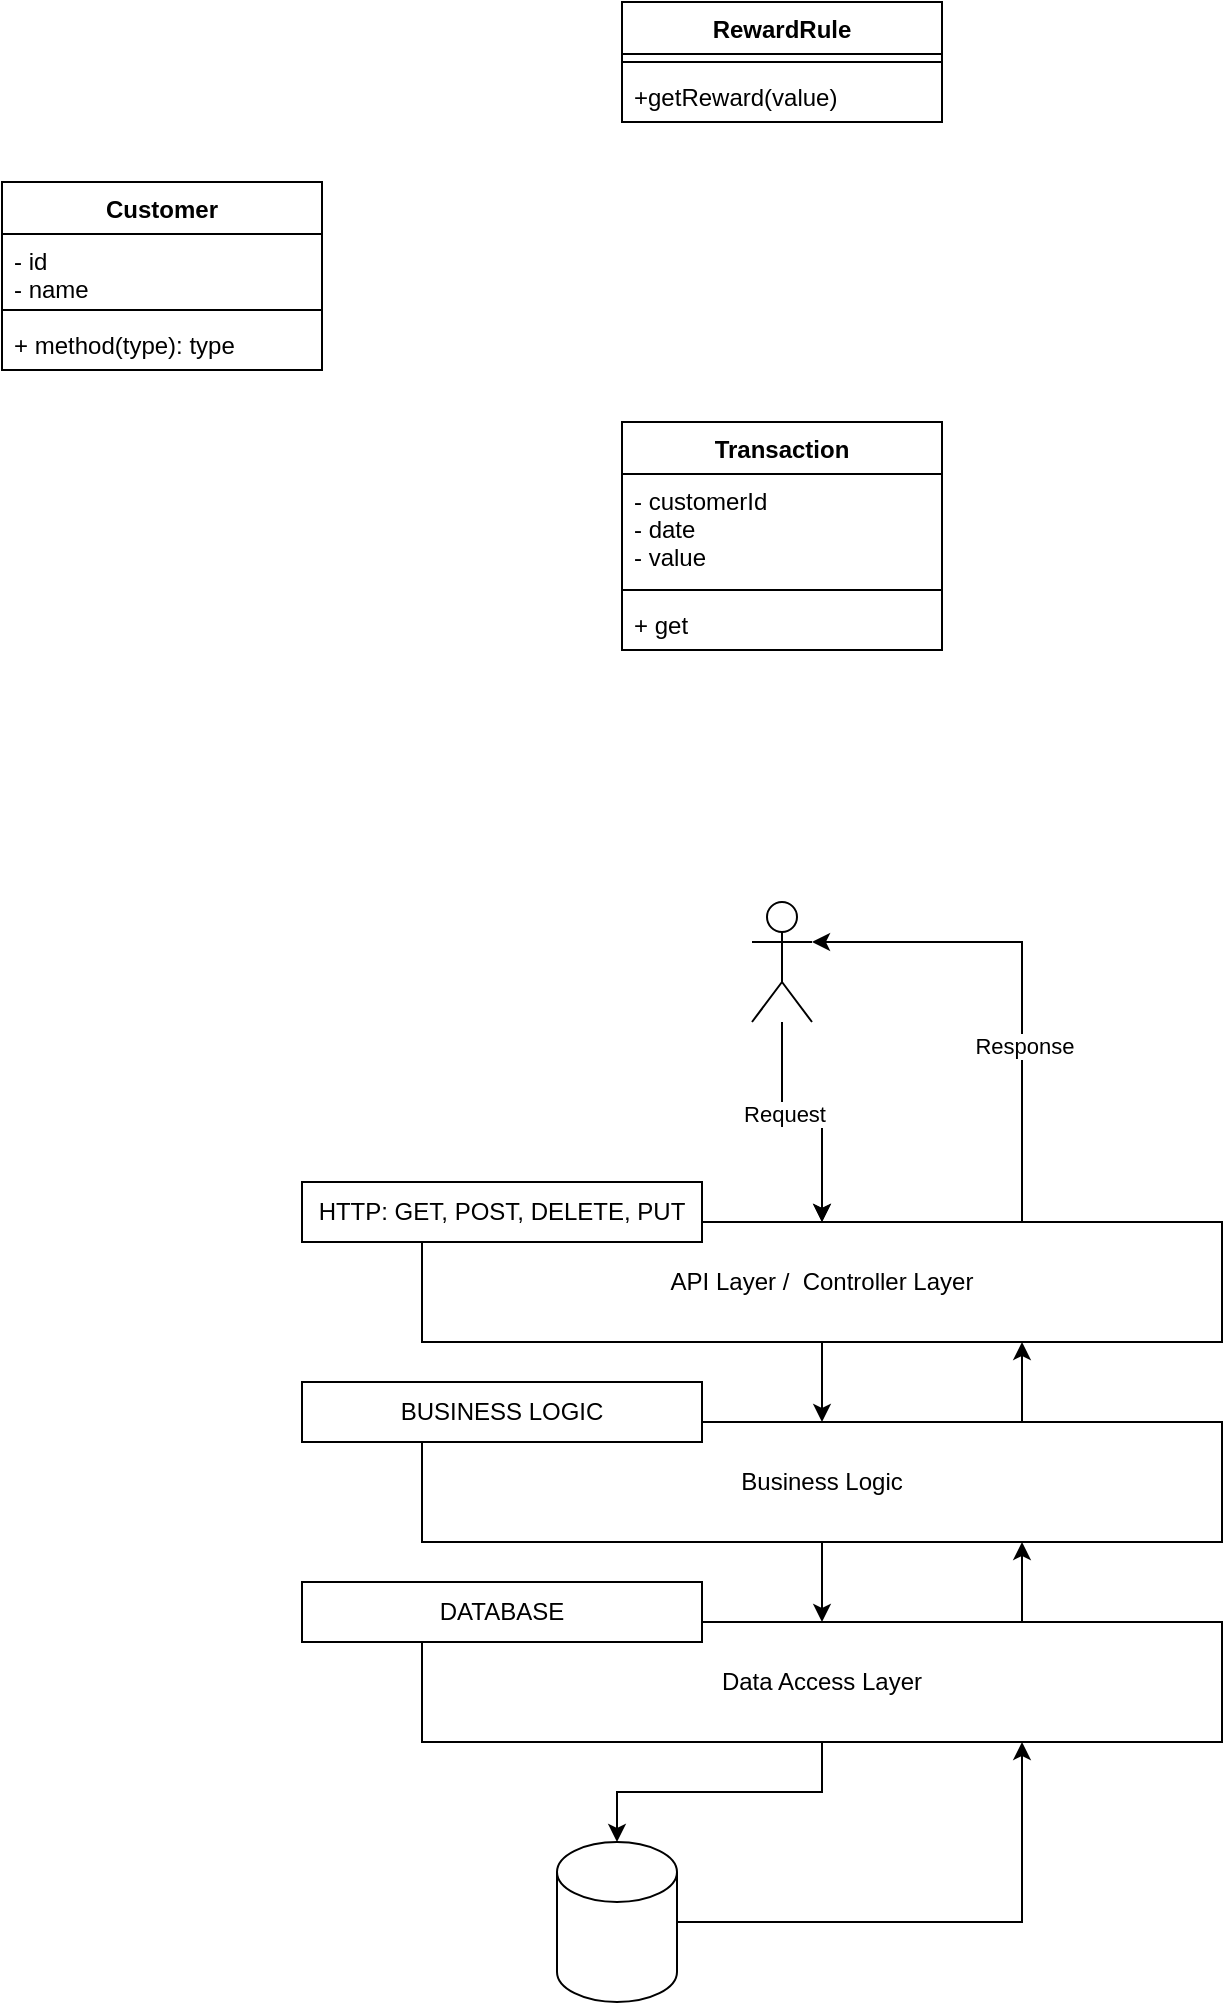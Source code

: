 <mxfile version="20.0.4" type="github" pages="2">
  <diagram id="tp9DeEU1ZD9PmPq1QGzw" name="Page-1">
    <mxGraphModel dx="925" dy="792" grid="1" gridSize="10" guides="1" tooltips="1" connect="1" arrows="1" fold="1" page="1" pageScale="1" pageWidth="850" pageHeight="1100" math="0" shadow="0">
      <root>
        <mxCell id="0" />
        <mxCell id="1" parent="0" />
        <mxCell id="6wbaD0RZgBdh293CsBpF-1" value="Customer" style="swimlane;fontStyle=1;align=center;verticalAlign=top;childLayout=stackLayout;horizontal=1;startSize=26;horizontalStack=0;resizeParent=1;resizeParentMax=0;resizeLast=0;collapsible=1;marginBottom=0;" parent="1" vertex="1">
          <mxGeometry x="80" y="110" width="160" height="94" as="geometry">
            <mxRectangle x="80" y="110" width="100" height="30" as="alternateBounds" />
          </mxGeometry>
        </mxCell>
        <mxCell id="6wbaD0RZgBdh293CsBpF-2" value="- id&#xa;- name" style="text;strokeColor=none;fillColor=none;align=left;verticalAlign=top;spacingLeft=4;spacingRight=4;overflow=hidden;rotatable=0;points=[[0,0.5],[1,0.5]];portConstraint=eastwest;" parent="6wbaD0RZgBdh293CsBpF-1" vertex="1">
          <mxGeometry y="26" width="160" height="34" as="geometry" />
        </mxCell>
        <mxCell id="6wbaD0RZgBdh293CsBpF-3" value="" style="line;strokeWidth=1;fillColor=none;align=left;verticalAlign=middle;spacingTop=-1;spacingLeft=3;spacingRight=3;rotatable=0;labelPosition=right;points=[];portConstraint=eastwest;" parent="6wbaD0RZgBdh293CsBpF-1" vertex="1">
          <mxGeometry y="60" width="160" height="8" as="geometry" />
        </mxCell>
        <mxCell id="6wbaD0RZgBdh293CsBpF-4" value="+ method(type): type" style="text;strokeColor=none;fillColor=none;align=left;verticalAlign=top;spacingLeft=4;spacingRight=4;overflow=hidden;rotatable=0;points=[[0,0.5],[1,0.5]];portConstraint=eastwest;" parent="6wbaD0RZgBdh293CsBpF-1" vertex="1">
          <mxGeometry y="68" width="160" height="26" as="geometry" />
        </mxCell>
        <mxCell id="6wbaD0RZgBdh293CsBpF-5" value="Transaction" style="swimlane;fontStyle=1;align=center;verticalAlign=top;childLayout=stackLayout;horizontal=1;startSize=26;horizontalStack=0;resizeParent=1;resizeParentMax=0;resizeLast=0;collapsible=1;marginBottom=0;" parent="1" vertex="1">
          <mxGeometry x="390" y="230" width="160" height="114" as="geometry" />
        </mxCell>
        <mxCell id="6wbaD0RZgBdh293CsBpF-6" value="- customerId&#xa;- date&#xa;- value" style="text;strokeColor=none;fillColor=none;align=left;verticalAlign=top;spacingLeft=4;spacingRight=4;overflow=hidden;rotatable=0;points=[[0,0.5],[1,0.5]];portConstraint=eastwest;" parent="6wbaD0RZgBdh293CsBpF-5" vertex="1">
          <mxGeometry y="26" width="160" height="54" as="geometry" />
        </mxCell>
        <mxCell id="6wbaD0RZgBdh293CsBpF-7" value="" style="line;strokeWidth=1;fillColor=none;align=left;verticalAlign=middle;spacingTop=-1;spacingLeft=3;spacingRight=3;rotatable=0;labelPosition=right;points=[];portConstraint=eastwest;" parent="6wbaD0RZgBdh293CsBpF-5" vertex="1">
          <mxGeometry y="80" width="160" height="8" as="geometry" />
        </mxCell>
        <mxCell id="6wbaD0RZgBdh293CsBpF-8" value="+ get" style="text;strokeColor=none;fillColor=none;align=left;verticalAlign=top;spacingLeft=4;spacingRight=4;overflow=hidden;rotatable=0;points=[[0,0.5],[1,0.5]];portConstraint=eastwest;" parent="6wbaD0RZgBdh293CsBpF-5" vertex="1">
          <mxGeometry y="88" width="160" height="26" as="geometry" />
        </mxCell>
        <mxCell id="6wbaD0RZgBdh293CsBpF-9" value="RewardRule" style="swimlane;fontStyle=1;align=center;verticalAlign=top;childLayout=stackLayout;horizontal=1;startSize=26;horizontalStack=0;resizeParent=1;resizeParentMax=0;resizeLast=0;collapsible=1;marginBottom=0;" parent="1" vertex="1">
          <mxGeometry x="390" y="20" width="160" height="60" as="geometry" />
        </mxCell>
        <mxCell id="6wbaD0RZgBdh293CsBpF-11" value="" style="line;strokeWidth=1;fillColor=none;align=left;verticalAlign=middle;spacingTop=-1;spacingLeft=3;spacingRight=3;rotatable=0;labelPosition=right;points=[];portConstraint=eastwest;" parent="6wbaD0RZgBdh293CsBpF-9" vertex="1">
          <mxGeometry y="26" width="160" height="8" as="geometry" />
        </mxCell>
        <mxCell id="6wbaD0RZgBdh293CsBpF-12" value="+getReward(value)" style="text;strokeColor=none;fillColor=none;align=left;verticalAlign=top;spacingLeft=4;spacingRight=4;overflow=hidden;rotatable=0;points=[[0,0.5],[1,0.5]];portConstraint=eastwest;" parent="6wbaD0RZgBdh293CsBpF-9" vertex="1">
          <mxGeometry y="34" width="160" height="26" as="geometry" />
        </mxCell>
        <mxCell id="6wbaD0RZgBdh293CsBpF-33" style="edgeStyle=orthogonalEdgeStyle;rounded=0;orthogonalLoop=1;jettySize=auto;html=1;exitX=1;exitY=0.5;exitDx=0;exitDy=0;exitPerimeter=0;entryX=0.75;entryY=1;entryDx=0;entryDy=0;" parent="1" source="6wbaD0RZgBdh293CsBpF-20" target="6wbaD0RZgBdh293CsBpF-21" edge="1">
          <mxGeometry relative="1" as="geometry" />
        </mxCell>
        <mxCell id="6wbaD0RZgBdh293CsBpF-20" value="" style="shape=cylinder3;whiteSpace=wrap;html=1;boundedLbl=1;backgroundOutline=1;size=15;" parent="1" vertex="1">
          <mxGeometry x="357.5" y="940" width="60" height="80" as="geometry" />
        </mxCell>
        <mxCell id="6wbaD0RZgBdh293CsBpF-32" style="edgeStyle=orthogonalEdgeStyle;rounded=0;orthogonalLoop=1;jettySize=auto;html=1;exitX=0.5;exitY=1;exitDx=0;exitDy=0;entryX=0.5;entryY=0;entryDx=0;entryDy=0;entryPerimeter=0;" parent="1" source="6wbaD0RZgBdh293CsBpF-21" target="6wbaD0RZgBdh293CsBpF-20" edge="1">
          <mxGeometry relative="1" as="geometry" />
        </mxCell>
        <mxCell id="6wbaD0RZgBdh293CsBpF-34" style="edgeStyle=orthogonalEdgeStyle;rounded=0;orthogonalLoop=1;jettySize=auto;html=1;exitX=0.75;exitY=0;exitDx=0;exitDy=0;entryX=0.75;entryY=1;entryDx=0;entryDy=0;" parent="1" source="6wbaD0RZgBdh293CsBpF-21" target="6wbaD0RZgBdh293CsBpF-23" edge="1">
          <mxGeometry relative="1" as="geometry" />
        </mxCell>
        <mxCell id="6wbaD0RZgBdh293CsBpF-21" value="Data Access Layer" style="rounded=0;whiteSpace=wrap;html=1;" parent="1" vertex="1">
          <mxGeometry x="290" y="830" width="400" height="60" as="geometry" />
        </mxCell>
        <mxCell id="6wbaD0RZgBdh293CsBpF-25" style="edgeStyle=orthogonalEdgeStyle;rounded=0;orthogonalLoop=1;jettySize=auto;html=1;exitX=0.5;exitY=1;exitDx=0;exitDy=0;entryX=0.5;entryY=0;entryDx=0;entryDy=0;" parent="1" source="6wbaD0RZgBdh293CsBpF-23" target="6wbaD0RZgBdh293CsBpF-21" edge="1">
          <mxGeometry relative="1" as="geometry" />
        </mxCell>
        <mxCell id="6wbaD0RZgBdh293CsBpF-35" style="edgeStyle=orthogonalEdgeStyle;rounded=0;orthogonalLoop=1;jettySize=auto;html=1;exitX=0.75;exitY=0;exitDx=0;exitDy=0;entryX=0.75;entryY=1;entryDx=0;entryDy=0;" parent="1" source="6wbaD0RZgBdh293CsBpF-23" target="6wbaD0RZgBdh293CsBpF-27" edge="1">
          <mxGeometry relative="1" as="geometry" />
        </mxCell>
        <mxCell id="6wbaD0RZgBdh293CsBpF-23" value="Business Logic" style="whiteSpace=wrap;html=1;rounded=0;" parent="1" vertex="1">
          <mxGeometry x="290" y="730" width="400" height="60" as="geometry" />
        </mxCell>
        <mxCell id="6wbaD0RZgBdh293CsBpF-31" style="edgeStyle=orthogonalEdgeStyle;rounded=0;orthogonalLoop=1;jettySize=auto;html=1;exitX=0.5;exitY=1;exitDx=0;exitDy=0;entryX=0.5;entryY=0;entryDx=0;entryDy=0;" parent="1" source="6wbaD0RZgBdh293CsBpF-27" target="6wbaD0RZgBdh293CsBpF-23" edge="1">
          <mxGeometry relative="1" as="geometry" />
        </mxCell>
        <mxCell id="6wbaD0RZgBdh293CsBpF-36" style="edgeStyle=orthogonalEdgeStyle;rounded=0;orthogonalLoop=1;jettySize=auto;html=1;exitX=0.75;exitY=0;exitDx=0;exitDy=0;entryX=1;entryY=0.333;entryDx=0;entryDy=0;entryPerimeter=0;" parent="1" source="6wbaD0RZgBdh293CsBpF-27" target="6wbaD0RZgBdh293CsBpF-28" edge="1">
          <mxGeometry relative="1" as="geometry" />
        </mxCell>
        <mxCell id="6wbaD0RZgBdh293CsBpF-37" value="Response" style="edgeLabel;html=1;align=center;verticalAlign=middle;resizable=0;points=[];" parent="6wbaD0RZgBdh293CsBpF-36" vertex="1" connectable="0">
          <mxGeometry x="-0.276" y="-1" relative="1" as="geometry">
            <mxPoint as="offset" />
          </mxGeometry>
        </mxCell>
        <mxCell id="6wbaD0RZgBdh293CsBpF-27" value="API Layer /&amp;nbsp; Controller Layer" style="whiteSpace=wrap;html=1;" parent="1" vertex="1">
          <mxGeometry x="290" y="630" width="400" height="60" as="geometry" />
        </mxCell>
        <mxCell id="6wbaD0RZgBdh293CsBpF-29" value="" style="edgeStyle=orthogonalEdgeStyle;rounded=0;orthogonalLoop=1;jettySize=auto;html=1;" parent="1" source="6wbaD0RZgBdh293CsBpF-28" target="6wbaD0RZgBdh293CsBpF-27" edge="1">
          <mxGeometry relative="1" as="geometry" />
        </mxCell>
        <mxCell id="6wbaD0RZgBdh293CsBpF-30" value="" style="edgeStyle=orthogonalEdgeStyle;rounded=0;orthogonalLoop=1;jettySize=auto;html=1;" parent="1" source="6wbaD0RZgBdh293CsBpF-28" target="6wbaD0RZgBdh293CsBpF-27" edge="1">
          <mxGeometry relative="1" as="geometry" />
        </mxCell>
        <mxCell id="6wbaD0RZgBdh293CsBpF-38" value="Request" style="edgeLabel;html=1;align=center;verticalAlign=middle;resizable=0;points=[];" parent="6wbaD0RZgBdh293CsBpF-30" vertex="1" connectable="0">
          <mxGeometry x="-0.244" y="1" relative="1" as="geometry">
            <mxPoint as="offset" />
          </mxGeometry>
        </mxCell>
        <mxCell id="6wbaD0RZgBdh293CsBpF-28" value="" style="shape=umlActor;verticalLabelPosition=bottom;verticalAlign=top;html=1;outlineConnect=0;" parent="1" vertex="1">
          <mxGeometry x="455" y="470" width="30" height="60" as="geometry" />
        </mxCell>
        <mxCell id="6wbaD0RZgBdh293CsBpF-39" value="HTTP: GET, POST, DELETE, PUT" style="rounded=0;whiteSpace=wrap;html=1;" parent="1" vertex="1">
          <mxGeometry x="230" y="610" width="200" height="30" as="geometry" />
        </mxCell>
        <mxCell id="6wbaD0RZgBdh293CsBpF-40" value="BUSINESS LOGIC" style="rounded=0;whiteSpace=wrap;html=1;" parent="1" vertex="1">
          <mxGeometry x="230" y="710" width="200" height="30" as="geometry" />
        </mxCell>
        <mxCell id="6wbaD0RZgBdh293CsBpF-41" value="DATABASE" style="rounded=0;whiteSpace=wrap;html=1;" parent="1" vertex="1">
          <mxGeometry x="230" y="810" width="200" height="30" as="geometry" />
        </mxCell>
      </root>
    </mxGraphModel>
  </diagram>
  <diagram id="Xow1sw5_soJCD8FrYj8H" name="Page-2">
    <mxGraphModel dx="925" dy="792" grid="1" gridSize="10" guides="1" tooltips="1" connect="1" arrows="1" fold="1" page="1" pageScale="1" pageWidth="850" pageHeight="1100" math="0" shadow="0">
      <root>
        <mxCell id="0" />
        <mxCell id="1" parent="0" />
        <mxCell id="aCRkCPHwmzzCmMS6aLmx-1" value="Customer" style="swimlane;fontStyle=1;align=center;verticalAlign=top;childLayout=stackLayout;horizontal=1;startSize=26;horizontalStack=0;resizeParent=1;resizeParentMax=0;resizeLast=0;collapsible=1;marginBottom=0;" parent="1" vertex="1">
          <mxGeometry x="60" y="655" width="160" height="94" as="geometry">
            <mxRectangle x="80" y="110" width="100" height="30" as="alternateBounds" />
          </mxGeometry>
        </mxCell>
        <mxCell id="aCRkCPHwmzzCmMS6aLmx-2" value="- id&#xa;- name" style="text;strokeColor=none;fillColor=none;align=left;verticalAlign=top;spacingLeft=4;spacingRight=4;overflow=hidden;rotatable=0;points=[[0,0.5],[1,0.5]];portConstraint=eastwest;" parent="aCRkCPHwmzzCmMS6aLmx-1" vertex="1">
          <mxGeometry y="26" width="160" height="34" as="geometry" />
        </mxCell>
        <mxCell id="aCRkCPHwmzzCmMS6aLmx-3" value="" style="line;strokeWidth=1;fillColor=none;align=left;verticalAlign=middle;spacingTop=-1;spacingLeft=3;spacingRight=3;rotatable=0;labelPosition=right;points=[];portConstraint=eastwest;" parent="aCRkCPHwmzzCmMS6aLmx-1" vertex="1">
          <mxGeometry y="60" width="160" height="8" as="geometry" />
        </mxCell>
        <mxCell id="aCRkCPHwmzzCmMS6aLmx-4" value="+ method(type): type" style="text;strokeColor=none;fillColor=none;align=left;verticalAlign=top;spacingLeft=4;spacingRight=4;overflow=hidden;rotatable=0;points=[[0,0.5],[1,0.5]];portConstraint=eastwest;" parent="aCRkCPHwmzzCmMS6aLmx-1" vertex="1">
          <mxGeometry y="68" width="160" height="26" as="geometry" />
        </mxCell>
        <mxCell id="aCRkCPHwmzzCmMS6aLmx-5" value="Transaction" style="swimlane;fontStyle=1;align=center;verticalAlign=top;childLayout=stackLayout;horizontal=1;startSize=26;horizontalStack=0;resizeParent=1;resizeParentMax=0;resizeLast=0;collapsible=1;marginBottom=0;" parent="1" vertex="1">
          <mxGeometry x="550" y="640" width="160" height="124" as="geometry" />
        </mxCell>
        <mxCell id="aCRkCPHwmzzCmMS6aLmx-6" value="- customerId&#xa;- date&#xa;- value&#xa;- rewardValue" style="text;strokeColor=none;fillColor=none;align=left;verticalAlign=top;spacingLeft=4;spacingRight=4;overflow=hidden;rotatable=0;points=[[0,0.5],[1,0.5]];portConstraint=eastwest;" parent="aCRkCPHwmzzCmMS6aLmx-5" vertex="1">
          <mxGeometry y="26" width="160" height="64" as="geometry" />
        </mxCell>
        <mxCell id="aCRkCPHwmzzCmMS6aLmx-7" value="" style="line;strokeWidth=1;fillColor=none;align=left;verticalAlign=middle;spacingTop=-1;spacingLeft=3;spacingRight=3;rotatable=0;labelPosition=right;points=[];portConstraint=eastwest;" parent="aCRkCPHwmzzCmMS6aLmx-5" vertex="1">
          <mxGeometry y="90" width="160" height="8" as="geometry" />
        </mxCell>
        <mxCell id="aCRkCPHwmzzCmMS6aLmx-8" value="+ get" style="text;strokeColor=none;fillColor=none;align=left;verticalAlign=top;spacingLeft=4;spacingRight=4;overflow=hidden;rotatable=0;points=[[0,0.5],[1,0.5]];portConstraint=eastwest;" parent="aCRkCPHwmzzCmMS6aLmx-5" vertex="1">
          <mxGeometry y="98" width="160" height="26" as="geometry" />
        </mxCell>
        <mxCell id="aCRkCPHwmzzCmMS6aLmx-9" value="GoldRule" style="swimlane;fontStyle=1;align=center;verticalAlign=top;childLayout=stackLayout;horizontal=1;startSize=26;horizontalStack=0;resizeParent=1;resizeParentMax=0;resizeLast=0;collapsible=1;marginBottom=0;" parent="1" vertex="1">
          <mxGeometry x="460" y="930" width="160" height="60" as="geometry" />
        </mxCell>
        <mxCell id="xy5GfyxpIC1rkd-2xY0X-28" value="" style="endArrow=block;dashed=1;endFill=0;endSize=12;html=1;rounded=0;elbow=vertical;entryX=1.011;entryY=0.414;entryDx=0;entryDy=0;entryPerimeter=0;" parent="aCRkCPHwmzzCmMS6aLmx-9" target="xy5GfyxpIC1rkd-2xY0X-23" edge="1">
          <mxGeometry width="160" relative="1" as="geometry">
            <mxPoint x="70" as="sourcePoint" />
            <mxPoint x="230" as="targetPoint" />
          </mxGeometry>
        </mxCell>
        <mxCell id="aCRkCPHwmzzCmMS6aLmx-10" value="" style="line;strokeWidth=1;fillColor=none;align=left;verticalAlign=middle;spacingTop=-1;spacingLeft=3;spacingRight=3;rotatable=0;labelPosition=right;points=[];portConstraint=eastwest;" parent="aCRkCPHwmzzCmMS6aLmx-9" vertex="1">
          <mxGeometry y="26" width="160" height="8" as="geometry" />
        </mxCell>
        <mxCell id="aCRkCPHwmzzCmMS6aLmx-11" value="+ getReward()" style="text;strokeColor=none;fillColor=none;align=left;verticalAlign=top;spacingLeft=4;spacingRight=4;overflow=hidden;rotatable=0;points=[[0,0.5],[1,0.5]];portConstraint=eastwest;" parent="aCRkCPHwmzzCmMS6aLmx-9" vertex="1">
          <mxGeometry y="34" width="160" height="26" as="geometry" />
        </mxCell>
        <mxCell id="aCRkCPHwmzzCmMS6aLmx-12" value="Client" style="shape=umlActor;verticalLabelPosition=bottom;verticalAlign=top;html=1;outlineConnect=0;" parent="1" vertex="1">
          <mxGeometry x="70" y="60" width="30" height="60" as="geometry" />
        </mxCell>
        <mxCell id="xy5GfyxpIC1rkd-2xY0X-2" style="rounded=0;orthogonalLoop=1;jettySize=auto;html=1;exitX=0.5;exitY=1;exitDx=0;exitDy=0;entryX=0.5;entryY=1;entryDx=0;entryDy=0;endArrow=none;endFill=0;startArrow=none;" parent="1" source="xy5GfyxpIC1rkd-2xY0X-9" target="Ou3ij2PfQl0zXNgeOX0S-1" edge="1">
          <mxGeometry relative="1" as="geometry">
            <mxPoint x="335" y="500" as="sourcePoint" />
          </mxGeometry>
        </mxCell>
        <mxCell id="Ou3ij2PfQl0zXNgeOX0S-1" value="Customer" style="html=1;" parent="1" vertex="1">
          <mxGeometry x="280" y="70" width="110" height="50" as="geometry" />
        </mxCell>
        <mxCell id="Ou3ij2PfQl0zXNgeOX0S-2" value="" style="html=1;points=[];perimeter=orthogonalPerimeter;" parent="1" vertex="1">
          <mxGeometry x="330" y="160" width="10" height="80" as="geometry" />
        </mxCell>
        <mxCell id="Ou3ij2PfQl0zXNgeOX0S-3" value="GET customer/1" style="html=1;verticalAlign=bottom;endArrow=block;entryX=0;entryY=0;rounded=0;exitX=0.9;exitY=0.07;exitDx=0;exitDy=0;exitPerimeter=0;" parent="1" source="xy5GfyxpIC1rkd-2xY0X-1" target="Ou3ij2PfQl0zXNgeOX0S-2" edge="1">
          <mxGeometry relative="1" as="geometry">
            <mxPoint x="120" y="160" as="sourcePoint" />
          </mxGeometry>
        </mxCell>
        <mxCell id="Ou3ij2PfQl0zXNgeOX0S-4" value="return" style="html=1;verticalAlign=bottom;endArrow=open;dashed=1;endSize=8;exitX=0;exitY=0.95;rounded=0;entryX=1.3;entryY=0.352;entryDx=0;entryDy=0;entryPerimeter=0;" parent="1" source="Ou3ij2PfQl0zXNgeOX0S-2" target="xy5GfyxpIC1rkd-2xY0X-1" edge="1">
          <mxGeometry relative="1" as="geometry">
            <mxPoint x="150" y="236" as="targetPoint" />
          </mxGeometry>
        </mxCell>
        <mxCell id="xy5GfyxpIC1rkd-2xY0X-1" value="" style="html=1;points=[];perimeter=orthogonalPerimeter;" parent="1" vertex="1">
          <mxGeometry x="80" y="140" width="10" height="270" as="geometry" />
        </mxCell>
        <mxCell id="xy5GfyxpIC1rkd-2xY0X-8" style="edgeStyle=none;rounded=0;orthogonalLoop=1;jettySize=auto;html=1;exitX=0.5;exitY=1;exitDx=0;exitDy=0;endArrow=none;endFill=0;" parent="1" source="xy5GfyxpIC1rkd-2xY0X-7" edge="1">
          <mxGeometry relative="1" as="geometry">
            <mxPoint x="480" y="480" as="targetPoint" />
          </mxGeometry>
        </mxCell>
        <mxCell id="xy5GfyxpIC1rkd-2xY0X-7" value="Transaction" style="html=1;" parent="1" vertex="1">
          <mxGeometry x="425" y="70" width="110" height="50" as="geometry" />
        </mxCell>
        <mxCell id="xy5GfyxpIC1rkd-2xY0X-10" value="POST customer/1/transaction" style="html=1;verticalAlign=bottom;endArrow=block;entryX=0;entryY=0;rounded=0;exitX=0.9;exitY=0.452;exitDx=0;exitDy=0;exitPerimeter=0;" parent="1" source="xy5GfyxpIC1rkd-2xY0X-1" target="xy5GfyxpIC1rkd-2xY0X-9" edge="1">
          <mxGeometry relative="1" as="geometry">
            <mxPoint x="295" y="260" as="sourcePoint" />
          </mxGeometry>
        </mxCell>
        <mxCell id="xy5GfyxpIC1rkd-2xY0X-11" value="return" style="html=1;verticalAlign=bottom;endArrow=open;dashed=1;endSize=8;exitX=0;exitY=0.95;rounded=0;entryX=1.2;entryY=0.73;entryDx=0;entryDy=0;entryPerimeter=0;" parent="1" source="xy5GfyxpIC1rkd-2xY0X-9" target="xy5GfyxpIC1rkd-2xY0X-1" edge="1">
          <mxGeometry relative="1" as="geometry">
            <mxPoint x="295" y="336" as="targetPoint" />
          </mxGeometry>
        </mxCell>
        <mxCell id="xy5GfyxpIC1rkd-2xY0X-9" value="" style="html=1;points=[];perimeter=orthogonalPerimeter;" parent="1" vertex="1">
          <mxGeometry x="330" y="260" width="10" height="80" as="geometry" />
        </mxCell>
        <mxCell id="xy5GfyxpIC1rkd-2xY0X-12" value="" style="rounded=0;orthogonalLoop=1;jettySize=auto;html=1;entryX=0.5;entryY=1;entryDx=0;entryDy=0;endArrow=none;endFill=0;" parent="1" target="xy5GfyxpIC1rkd-2xY0X-9" edge="1">
          <mxGeometry relative="1" as="geometry">
            <mxPoint x="335" y="120" as="targetPoint" />
            <mxPoint x="335" y="480" as="sourcePoint" />
          </mxGeometry>
        </mxCell>
        <mxCell id="xy5GfyxpIC1rkd-2xY0X-13" value="" style="html=1;points=[];perimeter=orthogonalPerimeter;" parent="1" vertex="1">
          <mxGeometry x="475" y="280" width="10" height="50" as="geometry" />
        </mxCell>
        <mxCell id="xy5GfyxpIC1rkd-2xY0X-14" value="new()" style="html=1;verticalAlign=bottom;endArrow=block;entryX=0;entryY=0;rounded=0;exitX=1;exitY=0.25;exitDx=0;exitDy=0;exitPerimeter=0;" parent="1" source="xy5GfyxpIC1rkd-2xY0X-9" target="xy5GfyxpIC1rkd-2xY0X-13" edge="1">
          <mxGeometry relative="1" as="geometry">
            <mxPoint x="405" y="260" as="sourcePoint" />
          </mxGeometry>
        </mxCell>
        <mxCell id="xy5GfyxpIC1rkd-2xY0X-15" value="object" style="html=1;verticalAlign=bottom;endArrow=open;dashed=1;endSize=8;rounded=0;entryX=1;entryY=0.675;entryDx=0;entryDy=0;entryPerimeter=0;" parent="1" source="xy5GfyxpIC1rkd-2xY0X-13" target="xy5GfyxpIC1rkd-2xY0X-9" edge="1">
          <mxGeometry relative="1" as="geometry">
            <mxPoint x="405" y="336" as="targetPoint" />
          </mxGeometry>
        </mxCell>
        <mxCell id="xy5GfyxpIC1rkd-2xY0X-17" style="edgeStyle=none;rounded=0;orthogonalLoop=1;jettySize=auto;html=1;exitX=0.5;exitY=1;exitDx=0;exitDy=0;endArrow=none;endFill=0;startArrow=none;" parent="1" source="xy5GfyxpIC1rkd-2xY0X-18" edge="1">
          <mxGeometry relative="1" as="geometry">
            <mxPoint x="625" y="470" as="targetPoint" />
          </mxGeometry>
        </mxCell>
        <mxCell id="xy5GfyxpIC1rkd-2xY0X-16" value="RewardRule" style="html=1;" parent="1" vertex="1">
          <mxGeometry x="570" y="70" width="110" height="50" as="geometry" />
        </mxCell>
        <mxCell id="xy5GfyxpIC1rkd-2xY0X-19" value="getReward()" style="html=1;verticalAlign=bottom;endArrow=block;entryX=0;entryY=0;rounded=0;exitX=1;exitY=0.1;exitDx=0;exitDy=0;exitPerimeter=0;" parent="1" source="xy5GfyxpIC1rkd-2xY0X-13" target="xy5GfyxpIC1rkd-2xY0X-18" edge="1">
          <mxGeometry relative="1" as="geometry">
            <mxPoint x="550" y="290" as="sourcePoint" />
          </mxGeometry>
        </mxCell>
        <mxCell id="xy5GfyxpIC1rkd-2xY0X-20" value="rewardValue" style="html=1;verticalAlign=bottom;endArrow=open;dashed=1;endSize=8;rounded=0;" parent="1" source="xy5GfyxpIC1rkd-2xY0X-18" edge="1">
          <mxGeometry relative="1" as="geometry">
            <mxPoint x="480" y="310" as="targetPoint" />
          </mxGeometry>
        </mxCell>
        <mxCell id="xy5GfyxpIC1rkd-2xY0X-18" value="" style="html=1;points=[];perimeter=orthogonalPerimeter;" parent="1" vertex="1">
          <mxGeometry x="620" y="285" width="10" height="30" as="geometry" />
        </mxCell>
        <mxCell id="xy5GfyxpIC1rkd-2xY0X-21" value="" style="edgeStyle=none;rounded=0;orthogonalLoop=1;jettySize=auto;html=1;exitX=0.5;exitY=1;exitDx=0;exitDy=0;endArrow=none;endFill=0;" parent="1" source="xy5GfyxpIC1rkd-2xY0X-16" target="xy5GfyxpIC1rkd-2xY0X-18" edge="1">
          <mxGeometry relative="1" as="geometry">
            <mxPoint x="625" y="570" as="targetPoint" />
            <mxPoint x="625" y="120" as="sourcePoint" />
          </mxGeometry>
        </mxCell>
        <mxCell id="xy5GfyxpIC1rkd-2xY0X-25" style="edgeStyle=orthogonalEdgeStyle;rounded=0;orthogonalLoop=1;jettySize=auto;html=1;exitX=0.5;exitY=0;exitDx=0;exitDy=0;entryX=0.994;entryY=0.765;entryDx=0;entryDy=0;entryPerimeter=0;endArrow=none;endFill=0;elbow=vertical;" parent="1" source="xy5GfyxpIC1rkd-2xY0X-23" target="aCRkCPHwmzzCmMS6aLmx-2" edge="1">
          <mxGeometry relative="1" as="geometry" />
        </mxCell>
        <mxCell id="xy5GfyxpIC1rkd-2xY0X-23" value="&lt;p style=&quot;margin:0px;margin-top:4px;text-align:center;&quot;&gt;&lt;i&gt;&amp;lt;&amp;lt;Interface&amp;gt;&amp;gt;&lt;/i&gt;&lt;br&gt;&lt;b&gt;RewardRule&lt;/b&gt;&lt;/p&gt;&lt;hr size=&quot;1&quot;&gt;&lt;p style=&quot;margin:0px;margin-left:4px;&quot;&gt;&lt;br&gt;&lt;/p&gt;&lt;hr size=&quot;1&quot;&gt;&lt;p style=&quot;margin:0px;margin-left:4px;&quot;&gt;+ getReward()&lt;/p&gt;" style="verticalAlign=top;align=left;overflow=fill;fontSize=12;fontFamily=Helvetica;html=1;" parent="1" vertex="1">
          <mxGeometry x="220" y="820" width="190" height="90" as="geometry" />
        </mxCell>
        <mxCell id="xy5GfyxpIC1rkd-2xY0X-24" style="edgeStyle=orthogonalEdgeStyle;rounded=0;orthogonalLoop=1;jettySize=auto;html=1;exitX=1;exitY=0.5;exitDx=0;exitDy=0;entryX=0;entryY=0.5;entryDx=0;entryDy=0;endArrow=none;endFill=0;elbow=vertical;" parent="1" source="aCRkCPHwmzzCmMS6aLmx-2" target="aCRkCPHwmzzCmMS6aLmx-6" edge="1">
          <mxGeometry relative="1" as="geometry" />
        </mxCell>
        <mxCell id="xy5GfyxpIC1rkd-2xY0X-32" value="0..n" style="edgeLabel;html=1;align=center;verticalAlign=middle;resizable=0;points=[];" parent="xy5GfyxpIC1rkd-2xY0X-24" vertex="1" connectable="0">
          <mxGeometry x="0.917" y="-2" relative="1" as="geometry">
            <mxPoint y="-10" as="offset" />
          </mxGeometry>
        </mxCell>
        <mxCell id="xy5GfyxpIC1rkd-2xY0X-33" value="1" style="edgeLabel;html=1;align=center;verticalAlign=middle;resizable=0;points=[];" parent="xy5GfyxpIC1rkd-2xY0X-24" vertex="1" connectable="0">
          <mxGeometry x="-0.949" relative="1" as="geometry">
            <mxPoint x="2" y="-13" as="offset" />
          </mxGeometry>
        </mxCell>
        <mxCell id="xy5GfyxpIC1rkd-2xY0X-29" style="edgeStyle=orthogonalEdgeStyle;rounded=0;orthogonalLoop=1;jettySize=auto;html=1;exitX=0;exitY=0.5;exitDx=0;exitDy=0;entryX=1;entryY=0.25;entryDx=0;entryDy=0;endArrow=block;endFill=1;elbow=vertical;" parent="1" source="aCRkCPHwmzzCmMS6aLmx-8" target="xy5GfyxpIC1rkd-2xY0X-23" edge="1">
          <mxGeometry relative="1" as="geometry" />
        </mxCell>
        <mxCell id="bv__lqIMdonm-qHIz8pd-1" value="&lt;h1&gt;Gold Rule&lt;/h1&gt;&lt;div&gt;2 points for every dollar spent over $100&lt;br&gt;&lt;/div&gt;&lt;div&gt;1 point for every dollar spent over $50&lt;br&gt;&lt;/div&gt;" style="text;html=1;strokeColor=none;fillColor=none;spacing=5;spacingTop=-20;whiteSpace=wrap;overflow=hidden;rounded=0;" vertex="1" parent="1">
          <mxGeometry x="650" y="950" width="190" height="120" as="geometry" />
        </mxCell>
      </root>
    </mxGraphModel>
  </diagram>
</mxfile>
